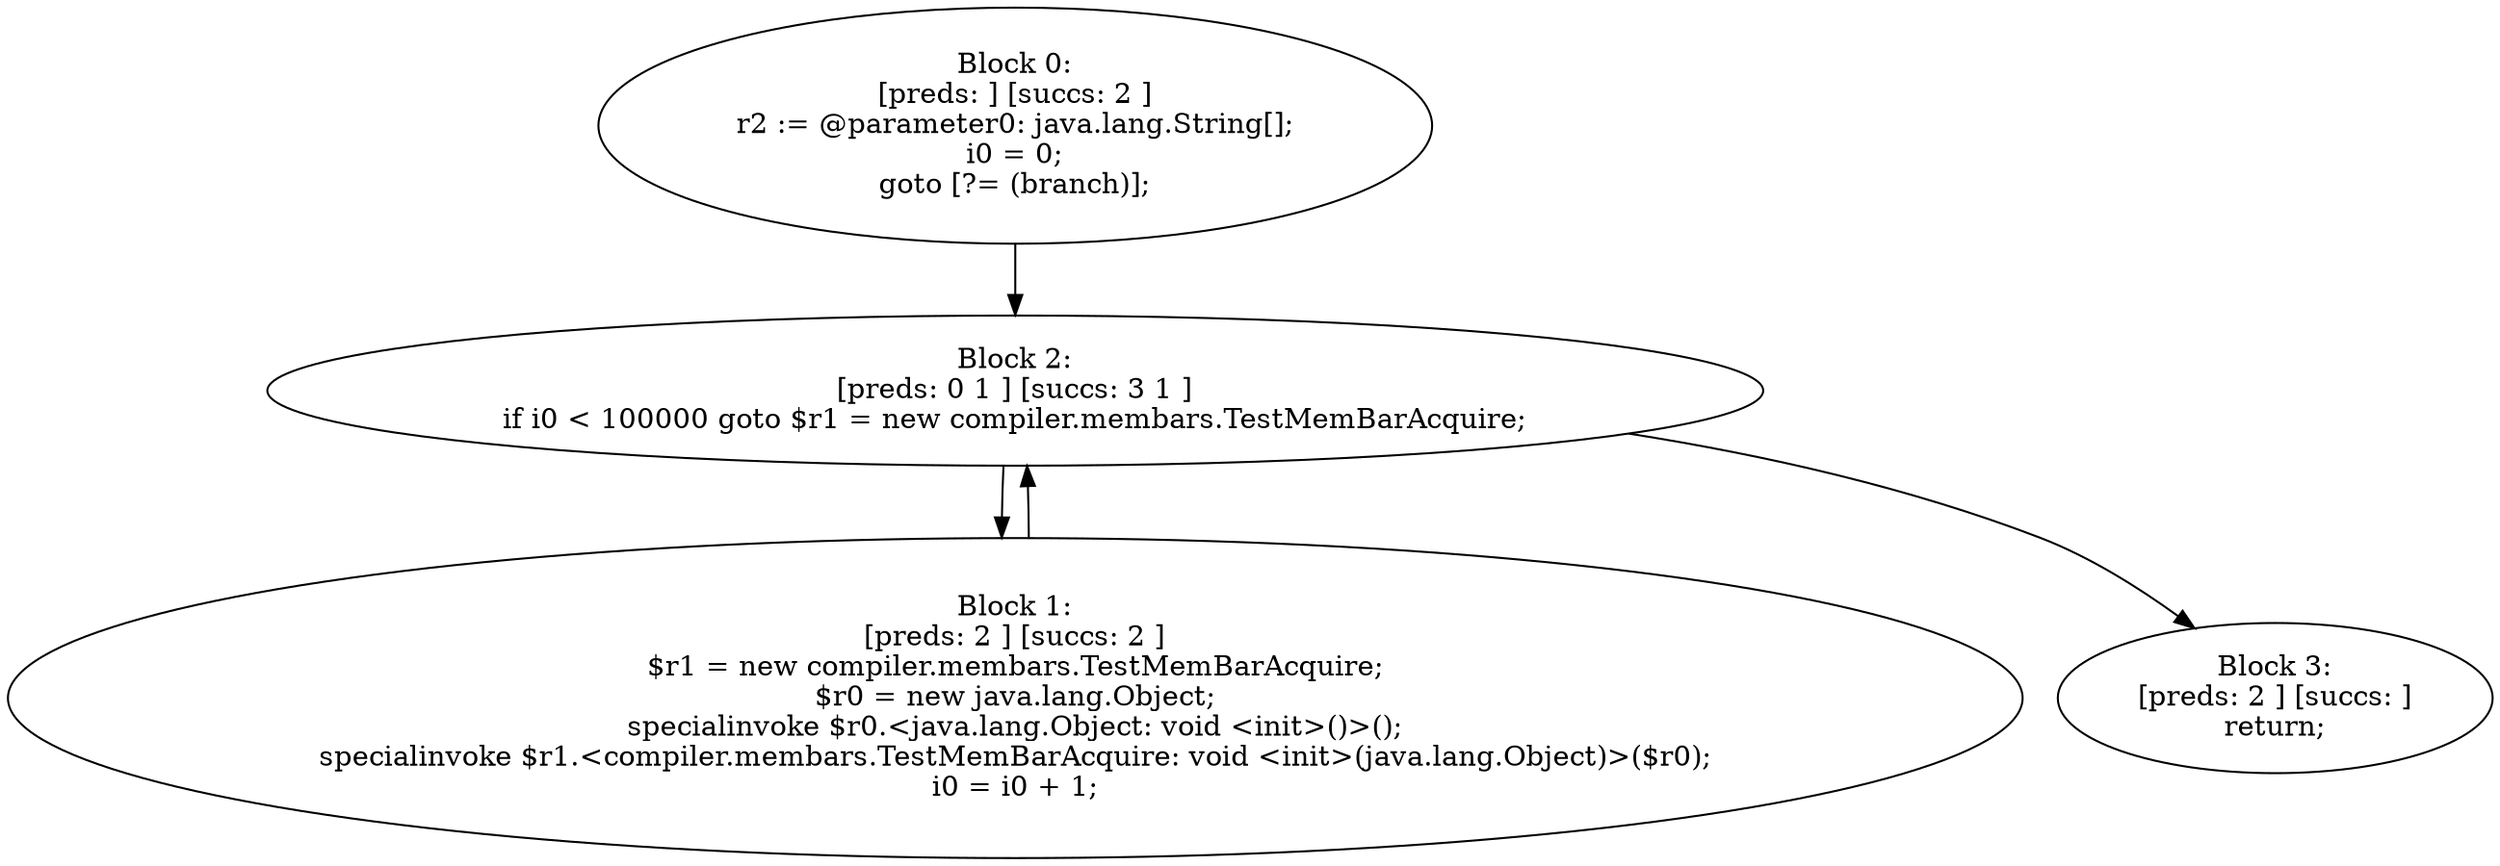 digraph "unitGraph" {
    "Block 0:
[preds: ] [succs: 2 ]
r2 := @parameter0: java.lang.String[];
i0 = 0;
goto [?= (branch)];
"
    "Block 1:
[preds: 2 ] [succs: 2 ]
$r1 = new compiler.membars.TestMemBarAcquire;
$r0 = new java.lang.Object;
specialinvoke $r0.<java.lang.Object: void <init>()>();
specialinvoke $r1.<compiler.membars.TestMemBarAcquire: void <init>(java.lang.Object)>($r0);
i0 = i0 + 1;
"
    "Block 2:
[preds: 0 1 ] [succs: 3 1 ]
if i0 < 100000 goto $r1 = new compiler.membars.TestMemBarAcquire;
"
    "Block 3:
[preds: 2 ] [succs: ]
return;
"
    "Block 0:
[preds: ] [succs: 2 ]
r2 := @parameter0: java.lang.String[];
i0 = 0;
goto [?= (branch)];
"->"Block 2:
[preds: 0 1 ] [succs: 3 1 ]
if i0 < 100000 goto $r1 = new compiler.membars.TestMemBarAcquire;
";
    "Block 1:
[preds: 2 ] [succs: 2 ]
$r1 = new compiler.membars.TestMemBarAcquire;
$r0 = new java.lang.Object;
specialinvoke $r0.<java.lang.Object: void <init>()>();
specialinvoke $r1.<compiler.membars.TestMemBarAcquire: void <init>(java.lang.Object)>($r0);
i0 = i0 + 1;
"->"Block 2:
[preds: 0 1 ] [succs: 3 1 ]
if i0 < 100000 goto $r1 = new compiler.membars.TestMemBarAcquire;
";
    "Block 2:
[preds: 0 1 ] [succs: 3 1 ]
if i0 < 100000 goto $r1 = new compiler.membars.TestMemBarAcquire;
"->"Block 3:
[preds: 2 ] [succs: ]
return;
";
    "Block 2:
[preds: 0 1 ] [succs: 3 1 ]
if i0 < 100000 goto $r1 = new compiler.membars.TestMemBarAcquire;
"->"Block 1:
[preds: 2 ] [succs: 2 ]
$r1 = new compiler.membars.TestMemBarAcquire;
$r0 = new java.lang.Object;
specialinvoke $r0.<java.lang.Object: void <init>()>();
specialinvoke $r1.<compiler.membars.TestMemBarAcquire: void <init>(java.lang.Object)>($r0);
i0 = i0 + 1;
";
}
